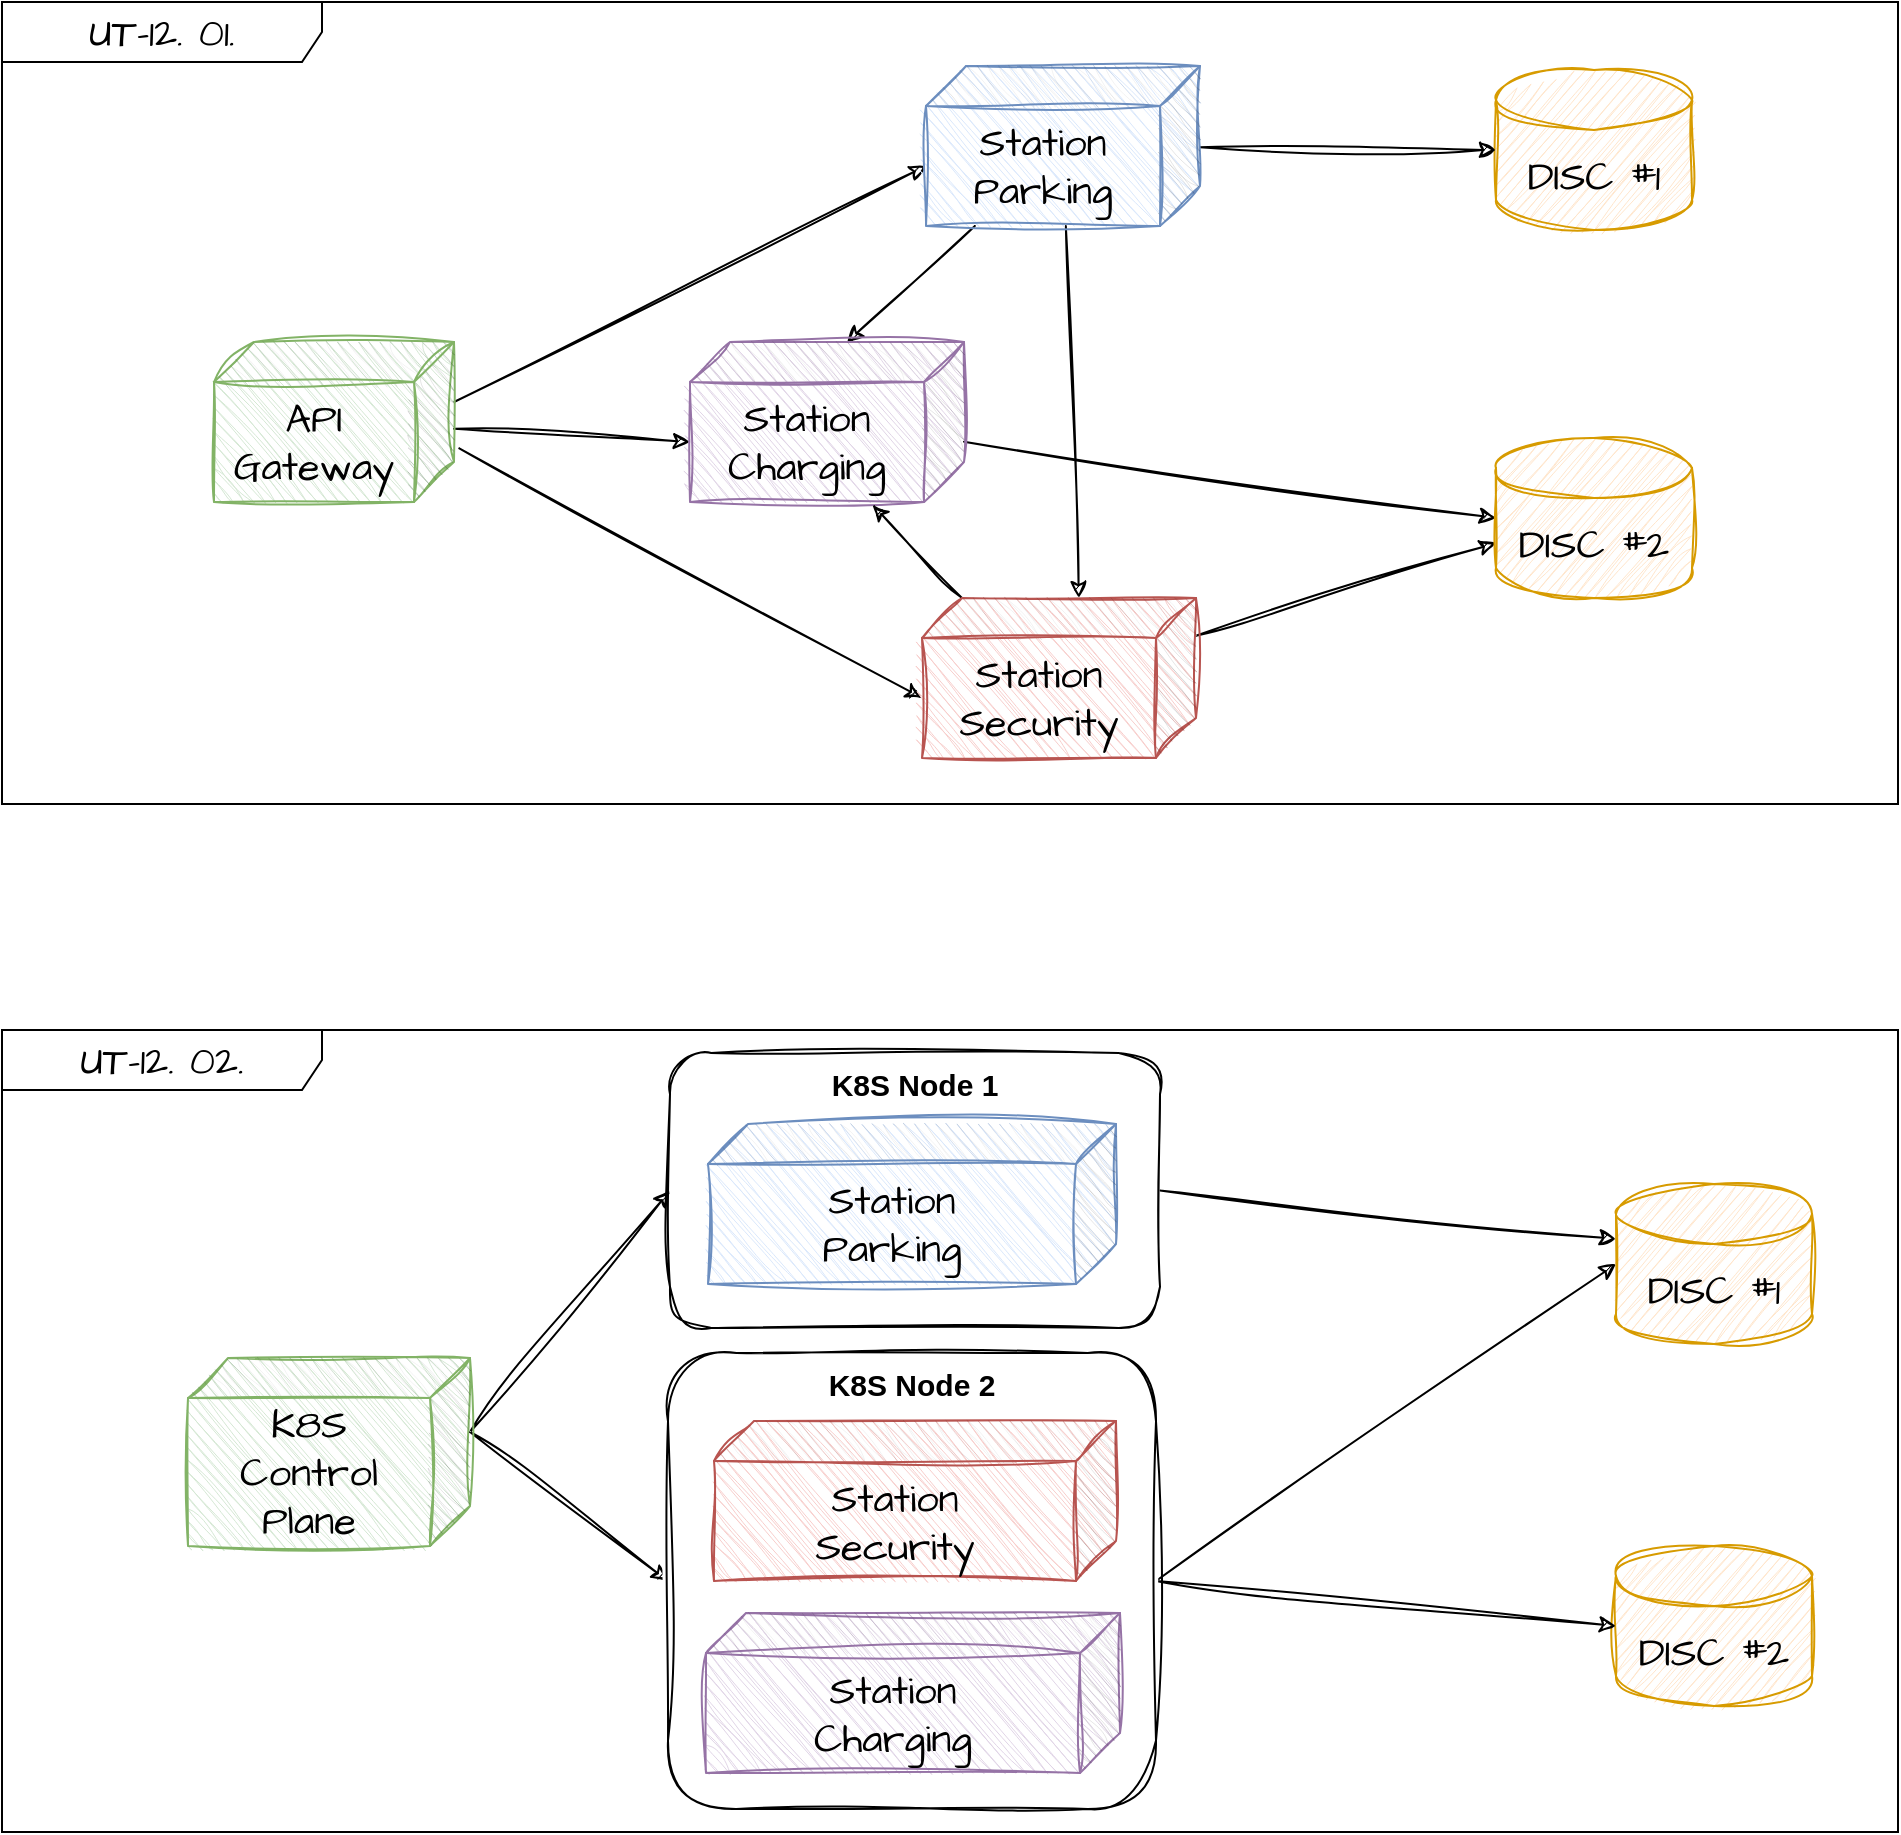 <mxfile version="21.7.2" type="github">
  <diagram name="페이지-1" id="C4-FlIEdGIhDoYXKbcxn">
    <mxGraphModel dx="3963" dy="677" grid="0" gridSize="10" guides="1" tooltips="1" connect="1" arrows="1" fold="1" page="0" pageScale="1" pageWidth="827" pageHeight="1169" math="0" shadow="0">
      <root>
        <mxCell id="0" />
        <mxCell id="1" parent="0" />
        <mxCell id="kg9_nJXDs-pIWhOYUC0W-1" value="UT-12. 01." style="shape=umlFrame;whiteSpace=wrap;html=1;pointerEvents=0;recursiveResize=0;container=0;collapsible=0;width=160;hachureGap=4;fontFamily=Architects Daughter;fontSource=https%3A%2F%2Ffonts.googleapis.com%2Fcss%3Ffamily%3DArchitects%2BDaughter;fontSize=20;movable=1;resizable=1;rotatable=1;deletable=1;editable=1;locked=0;connectable=1;" vertex="1" parent="1">
          <mxGeometry x="62" y="1809" width="948" height="401" as="geometry" />
        </mxCell>
        <mxCell id="kg9_nJXDs-pIWhOYUC0W-2" value="DISC #1" style="shape=cylinder3;whiteSpace=wrap;html=1;boundedLbl=1;backgroundOutline=1;size=15;sketch=1;hachureGap=4;jiggle=2;curveFitting=1;fontFamily=Architects Daughter;fontSource=https%3A%2F%2Ffonts.googleapis.com%2Fcss%3Ffamily%3DArchitects%2BDaughter;fontSize=20;fillColor=#ffe6cc;strokeColor=#d79b00;" vertex="1" parent="1">
          <mxGeometry x="809" y="1843" width="98" height="80" as="geometry" />
        </mxCell>
        <mxCell id="kg9_nJXDs-pIWhOYUC0W-3" style="rounded=0;sketch=1;hachureGap=4;jiggle=2;curveFitting=1;orthogonalLoop=1;jettySize=auto;html=1;exitX=0;exitY=0;exitDx=0;exitDy=30;exitPerimeter=0;entryX=0;entryY=0;entryDx=137;entryDy=50;entryPerimeter=0;fontFamily=Architects Daughter;fontSource=https%3A%2F%2Ffonts.googleapis.com%2Fcss%3Ffamily%3DArchitects%2BDaughter;fontSize=16;" edge="1" parent="1" source="kg9_nJXDs-pIWhOYUC0W-6" target="kg9_nJXDs-pIWhOYUC0W-10">
          <mxGeometry relative="1" as="geometry" />
        </mxCell>
        <mxCell id="kg9_nJXDs-pIWhOYUC0W-4" style="edgeStyle=none;shape=connector;rounded=0;sketch=1;hachureGap=4;jiggle=2;curveFitting=1;orthogonalLoop=1;jettySize=auto;html=1;entryX=0;entryY=0;entryDx=137;entryDy=50;entryPerimeter=0;labelBackgroundColor=default;strokeColor=default;fontFamily=Architects Daughter;fontSource=https%3A%2F%2Ffonts.googleapis.com%2Fcss%3Ffamily%3DArchitects%2BDaughter;fontSize=16;fontColor=default;endArrow=classic;" edge="1" parent="1" source="kg9_nJXDs-pIWhOYUC0W-6" target="kg9_nJXDs-pIWhOYUC0W-12">
          <mxGeometry relative="1" as="geometry" />
        </mxCell>
        <mxCell id="kg9_nJXDs-pIWhOYUC0W-5" style="edgeStyle=none;shape=connector;rounded=0;sketch=1;hachureGap=4;jiggle=2;curveFitting=1;orthogonalLoop=1;jettySize=auto;html=1;entryX=0;entryY=0;entryDx=137;entryDy=50;entryPerimeter=0;labelBackgroundColor=default;strokeColor=default;fontFamily=Architects Daughter;fontSource=https%3A%2F%2Ffonts.googleapis.com%2Fcss%3Ffamily%3DArchitects%2BDaughter;fontSize=16;fontColor=default;endArrow=classic;exitX=-0.022;exitY=0.665;exitDx=0;exitDy=0;exitPerimeter=0;" edge="1" parent="1" source="kg9_nJXDs-pIWhOYUC0W-6" target="kg9_nJXDs-pIWhOYUC0W-15">
          <mxGeometry relative="1" as="geometry" />
        </mxCell>
        <mxCell id="kg9_nJXDs-pIWhOYUC0W-6" value="API&lt;br&gt;Gateway" style="shape=cube;whiteSpace=wrap;html=1;boundedLbl=1;backgroundOutline=1;darkOpacity=0.05;darkOpacity2=0.1;sketch=1;hachureGap=4;jiggle=2;curveFitting=1;fontFamily=Architects Daughter;fontSource=https%3A%2F%2Ffonts.googleapis.com%2Fcss%3Ffamily%3DArchitects%2BDaughter;fontSize=20;direction=east;flipH=1;fillColor=#d5e8d4;strokeColor=#82b366;" vertex="1" parent="1">
          <mxGeometry x="168" y="1979" width="120" height="80" as="geometry" />
        </mxCell>
        <mxCell id="kg9_nJXDs-pIWhOYUC0W-7" style="rounded=0;sketch=1;hachureGap=4;jiggle=2;curveFitting=1;orthogonalLoop=1;jettySize=auto;html=1;entryX=0;entryY=0.5;entryDx=0;entryDy=0;entryPerimeter=0;fontFamily=Architects Daughter;fontSource=https%3A%2F%2Ffonts.googleapis.com%2Fcss%3Ffamily%3DArchitects%2BDaughter;fontSize=16;" edge="1" parent="1" source="kg9_nJXDs-pIWhOYUC0W-10" target="kg9_nJXDs-pIWhOYUC0W-2">
          <mxGeometry relative="1" as="geometry" />
        </mxCell>
        <mxCell id="kg9_nJXDs-pIWhOYUC0W-8" style="rounded=0;sketch=1;hachureGap=4;jiggle=2;curveFitting=1;orthogonalLoop=1;jettySize=auto;html=1;entryX=0;entryY=0;entryDx=58.5;entryDy=0;entryPerimeter=0;fontFamily=Architects Daughter;fontSource=https%3A%2F%2Ffonts.googleapis.com%2Fcss%3Ffamily%3DArchitects%2BDaughter;fontSize=16;" edge="1" parent="1" source="kg9_nJXDs-pIWhOYUC0W-10" target="kg9_nJXDs-pIWhOYUC0W-12">
          <mxGeometry relative="1" as="geometry" />
        </mxCell>
        <mxCell id="kg9_nJXDs-pIWhOYUC0W-9" style="rounded=0;sketch=1;hachureGap=4;jiggle=2;curveFitting=1;orthogonalLoop=1;jettySize=auto;html=1;entryX=0;entryY=0;entryDx=58.5;entryDy=0;entryPerimeter=0;fontFamily=Architects Daughter;fontSource=https%3A%2F%2Ffonts.googleapis.com%2Fcss%3Ffamily%3DArchitects%2BDaughter;fontSize=16;" edge="1" parent="1" source="kg9_nJXDs-pIWhOYUC0W-10" target="kg9_nJXDs-pIWhOYUC0W-15">
          <mxGeometry relative="1" as="geometry" />
        </mxCell>
        <mxCell id="kg9_nJXDs-pIWhOYUC0W-10" value="Station&lt;br&gt;Parking" style="shape=cube;whiteSpace=wrap;html=1;boundedLbl=1;backgroundOutline=1;darkOpacity=0.05;darkOpacity2=0.1;sketch=1;hachureGap=4;jiggle=2;curveFitting=1;fontFamily=Architects Daughter;fontSource=https%3A%2F%2Ffonts.googleapis.com%2Fcss%3Ffamily%3DArchitects%2BDaughter;fontSize=20;direction=east;flipH=1;fillColor=#dae8fc;strokeColor=#6c8ebf;" vertex="1" parent="1">
          <mxGeometry x="524" y="1841" width="137" height="80" as="geometry" />
        </mxCell>
        <mxCell id="kg9_nJXDs-pIWhOYUC0W-11" style="rounded=0;sketch=1;hachureGap=4;jiggle=2;curveFitting=1;orthogonalLoop=1;jettySize=auto;html=1;entryX=0;entryY=0.5;entryDx=0;entryDy=0;entryPerimeter=0;fontFamily=Architects Daughter;fontSource=https%3A%2F%2Ffonts.googleapis.com%2Fcss%3Ffamily%3DArchitects%2BDaughter;fontSize=16;" edge="1" parent="1" source="kg9_nJXDs-pIWhOYUC0W-12" target="kg9_nJXDs-pIWhOYUC0W-16">
          <mxGeometry relative="1" as="geometry" />
        </mxCell>
        <mxCell id="kg9_nJXDs-pIWhOYUC0W-12" value="Station&lt;br&gt;Charging" style="shape=cube;whiteSpace=wrap;html=1;boundedLbl=1;backgroundOutline=1;darkOpacity=0.05;darkOpacity2=0.1;sketch=1;hachureGap=4;jiggle=2;curveFitting=1;fontFamily=Architects Daughter;fontSource=https%3A%2F%2Ffonts.googleapis.com%2Fcss%3Ffamily%3DArchitects%2BDaughter;fontSize=20;direction=east;flipH=1;fillColor=#e1d5e7;strokeColor=#9673a6;" vertex="1" parent="1">
          <mxGeometry x="406" y="1979" width="137" height="80" as="geometry" />
        </mxCell>
        <mxCell id="kg9_nJXDs-pIWhOYUC0W-13" style="rounded=0;sketch=1;hachureGap=4;jiggle=2;curveFitting=1;orthogonalLoop=1;jettySize=auto;html=1;entryX=0;entryY=0;entryDx=0;entryDy=52.5;entryPerimeter=0;fontFamily=Architects Daughter;fontSource=https%3A%2F%2Ffonts.googleapis.com%2Fcss%3Ffamily%3DArchitects%2BDaughter;fontSize=16;" edge="1" parent="1" source="kg9_nJXDs-pIWhOYUC0W-15" target="kg9_nJXDs-pIWhOYUC0W-16">
          <mxGeometry relative="1" as="geometry" />
        </mxCell>
        <mxCell id="kg9_nJXDs-pIWhOYUC0W-14" style="rounded=0;sketch=1;hachureGap=4;jiggle=2;curveFitting=1;orthogonalLoop=1;jettySize=auto;html=1;exitX=0;exitY=0;exitDx=117;exitDy=0;exitPerimeter=0;entryX=0.334;entryY=1.018;entryDx=0;entryDy=0;entryPerimeter=0;fontFamily=Architects Daughter;fontSource=https%3A%2F%2Ffonts.googleapis.com%2Fcss%3Ffamily%3DArchitects%2BDaughter;fontSize=16;" edge="1" parent="1" source="kg9_nJXDs-pIWhOYUC0W-15" target="kg9_nJXDs-pIWhOYUC0W-12">
          <mxGeometry relative="1" as="geometry" />
        </mxCell>
        <mxCell id="kg9_nJXDs-pIWhOYUC0W-15" value="Station&lt;br&gt;Security" style="shape=cube;whiteSpace=wrap;html=1;boundedLbl=1;backgroundOutline=1;darkOpacity=0.05;darkOpacity2=0.1;sketch=1;hachureGap=4;jiggle=2;curveFitting=1;fontFamily=Architects Daughter;fontSource=https%3A%2F%2Ffonts.googleapis.com%2Fcss%3Ffamily%3DArchitects%2BDaughter;fontSize=20;direction=east;flipH=1;fillColor=#f8cecc;strokeColor=#b85450;" vertex="1" parent="1">
          <mxGeometry x="522" y="2107" width="137" height="80" as="geometry" />
        </mxCell>
        <mxCell id="kg9_nJXDs-pIWhOYUC0W-16" value="DISC #2" style="shape=cylinder3;whiteSpace=wrap;html=1;boundedLbl=1;backgroundOutline=1;size=15;sketch=1;hachureGap=4;jiggle=2;curveFitting=1;fontFamily=Architects Daughter;fontSource=https%3A%2F%2Ffonts.googleapis.com%2Fcss%3Ffamily%3DArchitects%2BDaughter;fontSize=20;fillColor=#ffe6cc;strokeColor=#d79b00;" vertex="1" parent="1">
          <mxGeometry x="809" y="2027" width="98" height="80" as="geometry" />
        </mxCell>
        <mxCell id="kg9_nJXDs-pIWhOYUC0W-17" value="UT-12. 02." style="shape=umlFrame;whiteSpace=wrap;html=1;pointerEvents=0;recursiveResize=0;container=0;collapsible=0;width=160;hachureGap=4;fontFamily=Architects Daughter;fontSource=https%3A%2F%2Ffonts.googleapis.com%2Fcss%3Ffamily%3DArchitects%2BDaughter;fontSize=20;movable=1;resizable=1;rotatable=1;deletable=1;editable=1;locked=0;connectable=1;" vertex="1" parent="1">
          <mxGeometry x="62" y="2323" width="948" height="401" as="geometry" />
        </mxCell>
        <mxCell id="kg9_nJXDs-pIWhOYUC0W-18" value="DISC #1" style="shape=cylinder3;whiteSpace=wrap;html=1;boundedLbl=1;backgroundOutline=1;size=15;sketch=1;hachureGap=4;jiggle=2;curveFitting=1;fontFamily=Architects Daughter;fontSource=https%3A%2F%2Ffonts.googleapis.com%2Fcss%3Ffamily%3DArchitects%2BDaughter;fontSize=20;fillColor=#ffe6cc;strokeColor=#d79b00;" vertex="1" parent="1">
          <mxGeometry x="869" y="2400" width="98" height="80" as="geometry" />
        </mxCell>
        <mxCell id="kg9_nJXDs-pIWhOYUC0W-35" style="rounded=0;orthogonalLoop=1;jettySize=auto;html=1;exitX=0;exitY=0;exitDx=0;exitDy=37;exitPerimeter=0;entryX=0;entryY=0.5;entryDx=0;entryDy=0;sketch=1;curveFitting=1;jiggle=2;" edge="1" parent="1" source="kg9_nJXDs-pIWhOYUC0W-22" target="kg9_nJXDs-pIWhOYUC0W-34">
          <mxGeometry relative="1" as="geometry" />
        </mxCell>
        <mxCell id="kg9_nJXDs-pIWhOYUC0W-36" style="edgeStyle=none;shape=connector;rounded=0;sketch=1;jiggle=2;curveFitting=1;orthogonalLoop=1;jettySize=auto;html=1;exitX=0;exitY=0;exitDx=0;exitDy=37;exitPerimeter=0;entryX=0;entryY=0.5;entryDx=0;entryDy=0;labelBackgroundColor=default;strokeColor=default;fontFamily=Helvetica;fontSize=11;fontColor=default;endArrow=classic;" edge="1" parent="1" source="kg9_nJXDs-pIWhOYUC0W-22" target="kg9_nJXDs-pIWhOYUC0W-33">
          <mxGeometry relative="1" as="geometry" />
        </mxCell>
        <mxCell id="kg9_nJXDs-pIWhOYUC0W-22" value="K8S&lt;br&gt;Control&lt;br&gt;Plane" style="shape=cube;whiteSpace=wrap;html=1;boundedLbl=1;backgroundOutline=1;darkOpacity=0.05;darkOpacity2=0.1;sketch=1;hachureGap=4;jiggle=2;curveFitting=1;fontFamily=Architects Daughter;fontSource=https%3A%2F%2Ffonts.googleapis.com%2Fcss%3Ffamily%3DArchitects%2BDaughter;fontSize=20;direction=east;flipH=1;fillColor=#d5e8d4;strokeColor=#82b366;" vertex="1" parent="1">
          <mxGeometry x="155" y="2487" width="141" height="94" as="geometry" />
        </mxCell>
        <mxCell id="kg9_nJXDs-pIWhOYUC0W-32" value="DISC #2" style="shape=cylinder3;whiteSpace=wrap;html=1;boundedLbl=1;backgroundOutline=1;size=15;sketch=1;hachureGap=4;jiggle=2;curveFitting=1;fontFamily=Architects Daughter;fontSource=https%3A%2F%2Ffonts.googleapis.com%2Fcss%3Ffamily%3DArchitects%2BDaughter;fontSize=20;fillColor=#ffe6cc;strokeColor=#d79b00;" vertex="1" parent="1">
          <mxGeometry x="869" y="2581" width="98" height="80" as="geometry" />
        </mxCell>
        <mxCell id="kg9_nJXDs-pIWhOYUC0W-37" style="edgeStyle=none;shape=connector;rounded=0;sketch=1;jiggle=2;curveFitting=1;orthogonalLoop=1;jettySize=auto;html=1;exitX=1;exitY=0.5;exitDx=0;exitDy=0;entryX=0;entryY=0.5;entryDx=0;entryDy=0;entryPerimeter=0;labelBackgroundColor=default;strokeColor=default;fontFamily=Helvetica;fontSize=11;fontColor=default;endArrow=classic;" edge="1" parent="1" source="kg9_nJXDs-pIWhOYUC0W-33" target="kg9_nJXDs-pIWhOYUC0W-32">
          <mxGeometry relative="1" as="geometry" />
        </mxCell>
        <mxCell id="kg9_nJXDs-pIWhOYUC0W-38" style="edgeStyle=none;shape=connector;rounded=0;sketch=1;jiggle=2;curveFitting=1;orthogonalLoop=1;jettySize=auto;html=1;exitX=1;exitY=0.5;exitDx=0;exitDy=0;entryX=0;entryY=0.5;entryDx=0;entryDy=0;entryPerimeter=0;labelBackgroundColor=default;strokeColor=default;fontFamily=Helvetica;fontSize=11;fontColor=default;endArrow=classic;" edge="1" parent="1" source="kg9_nJXDs-pIWhOYUC0W-33" target="kg9_nJXDs-pIWhOYUC0W-18">
          <mxGeometry relative="1" as="geometry" />
        </mxCell>
        <mxCell id="kg9_nJXDs-pIWhOYUC0W-33" value="K8S Node 2" style="rounded=1;whiteSpace=wrap;html=1;sketch=1;curveFitting=1;jiggle=2;verticalAlign=top;fontSize=15;fontStyle=1" vertex="1" parent="1">
          <mxGeometry x="395" y="2484.5" width="244" height="228" as="geometry" />
        </mxCell>
        <mxCell id="kg9_nJXDs-pIWhOYUC0W-39" style="edgeStyle=none;shape=connector;rounded=0;sketch=1;jiggle=2;curveFitting=1;orthogonalLoop=1;jettySize=auto;html=1;exitX=1;exitY=0.5;exitDx=0;exitDy=0;entryX=0;entryY=0;entryDx=0;entryDy=27.5;entryPerimeter=0;labelBackgroundColor=default;strokeColor=default;fontFamily=Helvetica;fontSize=11;fontColor=default;endArrow=classic;" edge="1" parent="1" source="kg9_nJXDs-pIWhOYUC0W-34" target="kg9_nJXDs-pIWhOYUC0W-18">
          <mxGeometry relative="1" as="geometry" />
        </mxCell>
        <mxCell id="kg9_nJXDs-pIWhOYUC0W-34" value="K8S Node 1" style="rounded=1;whiteSpace=wrap;html=1;sketch=1;curveFitting=1;jiggle=2;verticalAlign=top;fontSize=15;fontStyle=1" vertex="1" parent="1">
          <mxGeometry x="396" y="2334.5" width="245" height="137.5" as="geometry" />
        </mxCell>
        <mxCell id="kg9_nJXDs-pIWhOYUC0W-28" value="Station&lt;br&gt;Charging" style="shape=cube;whiteSpace=wrap;html=1;boundedLbl=1;backgroundOutline=1;darkOpacity=0.05;darkOpacity2=0.1;sketch=1;hachureGap=4;jiggle=2;curveFitting=1;fontFamily=Architects Daughter;fontSource=https%3A%2F%2Ffonts.googleapis.com%2Fcss%3Ffamily%3DArchitects%2BDaughter;fontSize=20;direction=east;flipH=1;fillColor=#e1d5e7;strokeColor=#9673a6;" vertex="1" parent="1">
          <mxGeometry x="414" y="2614.5" width="207" height="80" as="geometry" />
        </mxCell>
        <mxCell id="kg9_nJXDs-pIWhOYUC0W-31" value="Station&lt;br&gt;Security" style="shape=cube;whiteSpace=wrap;html=1;boundedLbl=1;backgroundOutline=1;darkOpacity=0.05;darkOpacity2=0.1;sketch=1;hachureGap=4;jiggle=2;curveFitting=1;fontFamily=Architects Daughter;fontSource=https%3A%2F%2Ffonts.googleapis.com%2Fcss%3Ffamily%3DArchitects%2BDaughter;fontSize=20;direction=east;flipH=1;fillColor=#f8cecc;strokeColor=#b85450;" vertex="1" parent="1">
          <mxGeometry x="418" y="2518.5" width="201" height="80" as="geometry" />
        </mxCell>
        <mxCell id="kg9_nJXDs-pIWhOYUC0W-26" value="Station&lt;br&gt;Parking" style="shape=cube;whiteSpace=wrap;html=1;boundedLbl=1;backgroundOutline=1;darkOpacity=0.05;darkOpacity2=0.1;sketch=1;hachureGap=4;jiggle=2;curveFitting=1;fontFamily=Architects Daughter;fontSource=https%3A%2F%2Ffonts.googleapis.com%2Fcss%3Ffamily%3DArchitects%2BDaughter;fontSize=20;direction=east;flipH=1;fillColor=#dae8fc;strokeColor=#6c8ebf;" vertex="1" parent="1">
          <mxGeometry x="415" y="2370" width="204" height="80" as="geometry" />
        </mxCell>
      </root>
    </mxGraphModel>
  </diagram>
</mxfile>
